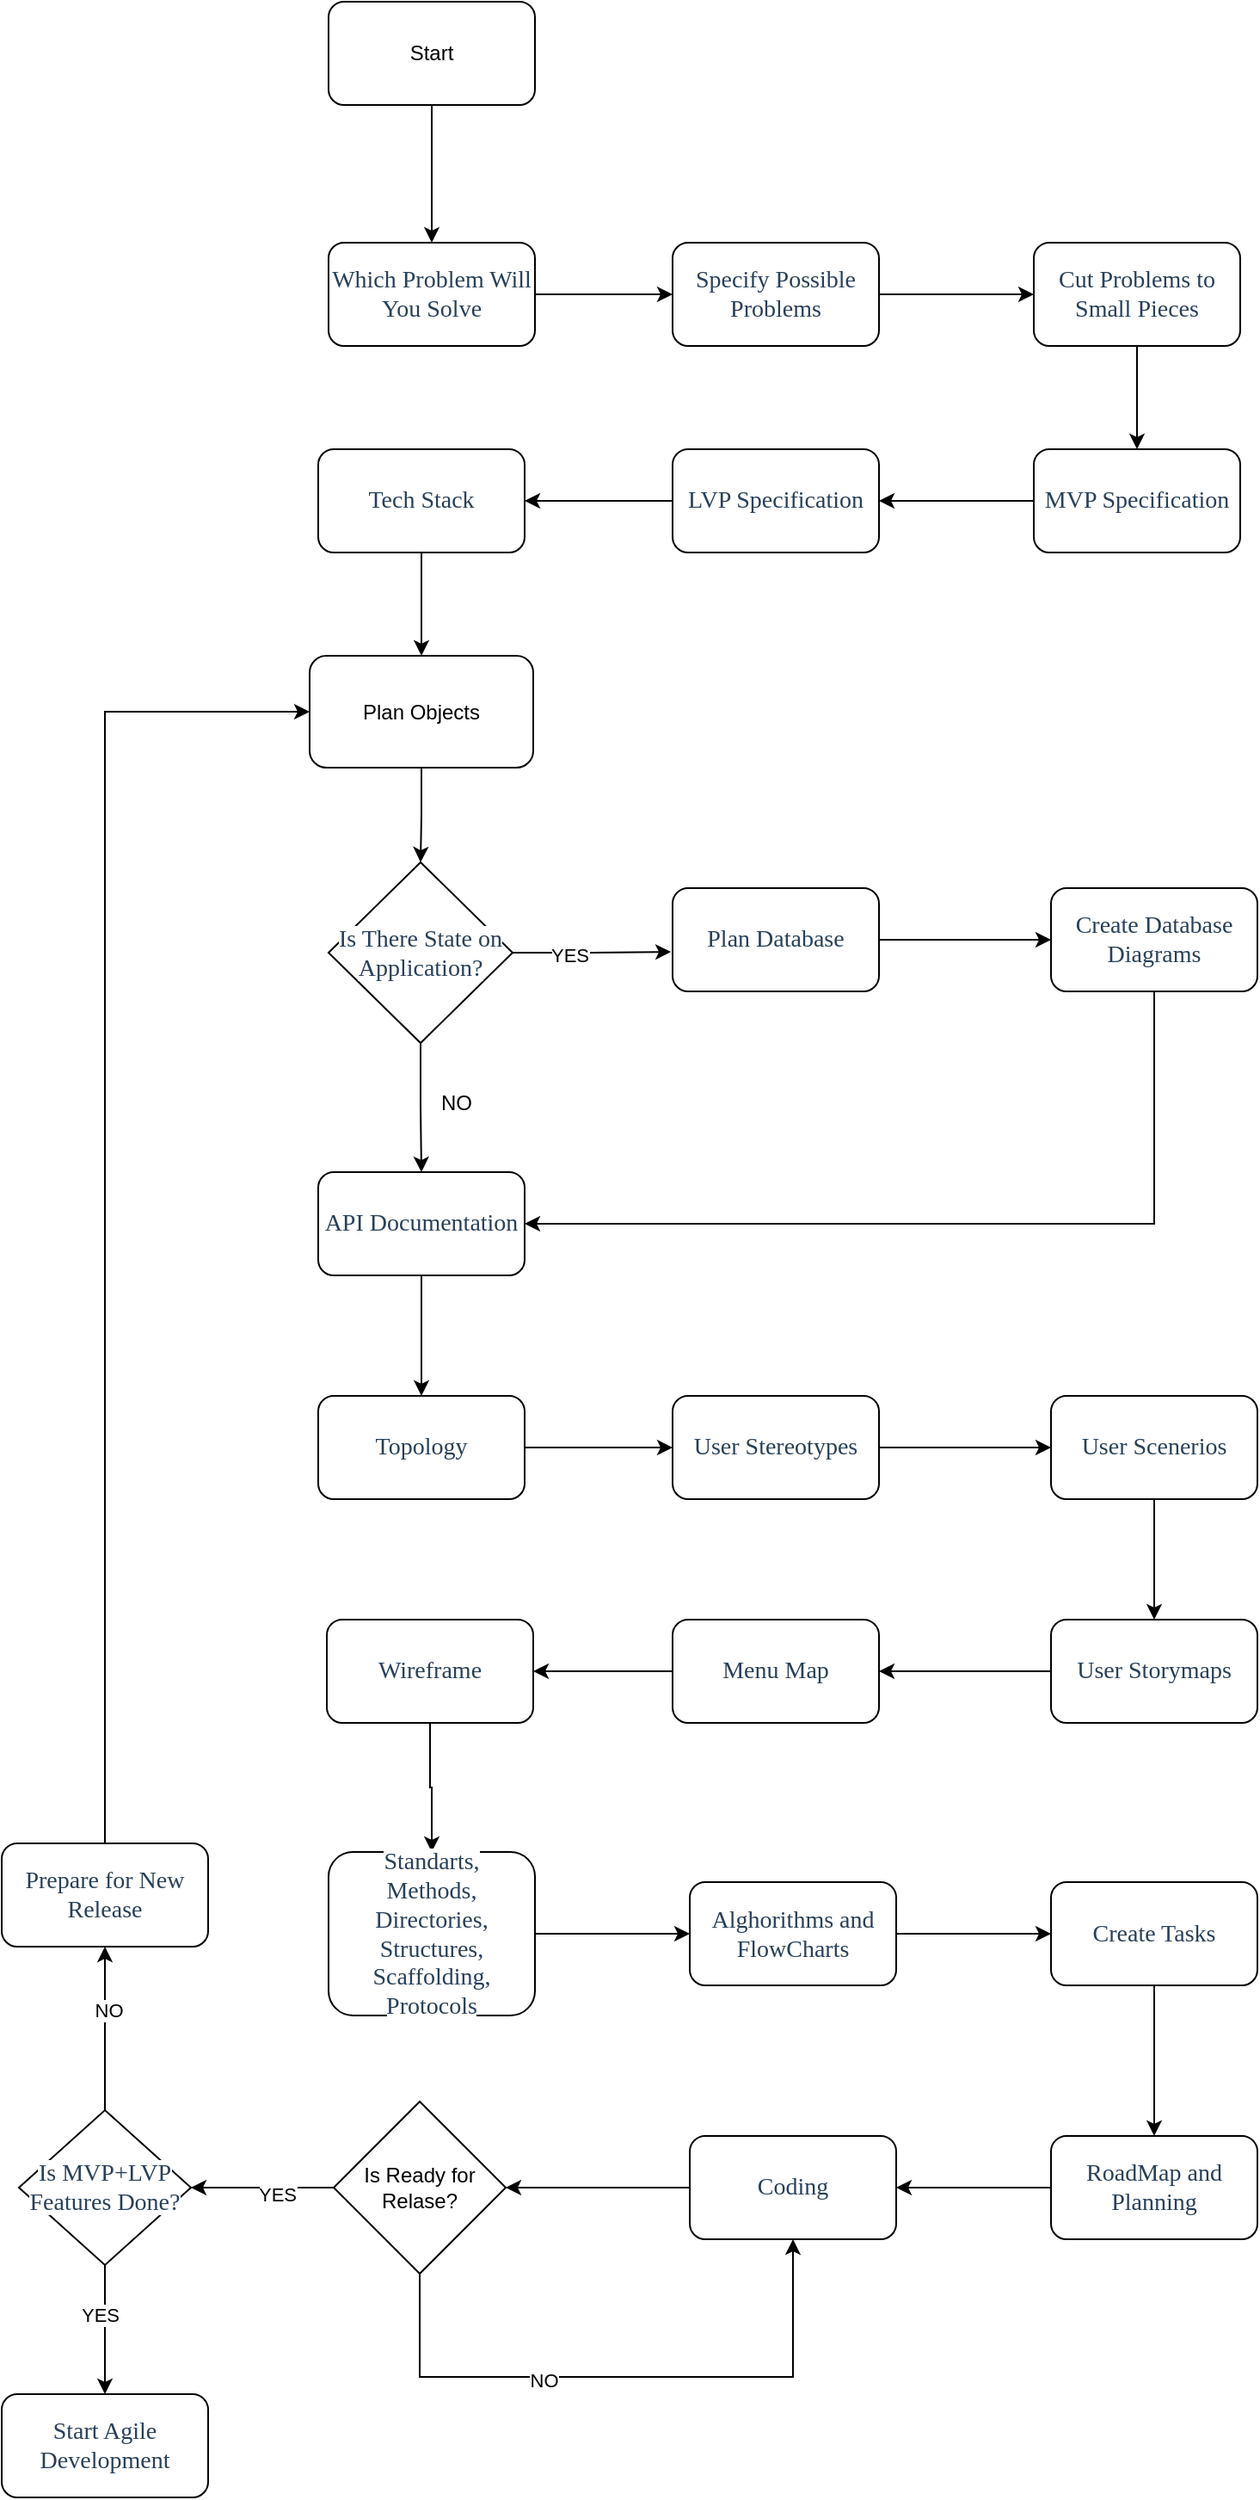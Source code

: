 <mxfile version="14.1.4" type="device"><diagram id="2FKRzAy_Ixd5CR62o1IC" name="Page-1"><mxGraphModel dx="1100" dy="430" grid="1" gridSize="10" guides="1" tooltips="1" connect="1" arrows="1" fold="1" page="1" pageScale="1" pageWidth="827" pageHeight="1169" math="0" shadow="0"><root><mxCell id="0"/><mxCell id="1" parent="0"/><mxCell id="s5dbRzbyUjPyNKxN4lOW-12" style="edgeStyle=orthogonalEdgeStyle;rounded=0;orthogonalLoop=1;jettySize=auto;html=1;" parent="1" source="s5dbRzbyUjPyNKxN4lOW-1" target="s5dbRzbyUjPyNKxN4lOW-2" edge="1"><mxGeometry relative="1" as="geometry"/></mxCell><mxCell id="s5dbRzbyUjPyNKxN4lOW-1" value="Start" style="rounded=1;whiteSpace=wrap;html=1;" parent="1" vertex="1"><mxGeometry x="360" y="220" width="120" height="60" as="geometry"/></mxCell><mxCell id="s5dbRzbyUjPyNKxN4lOW-13" style="edgeStyle=orthogonalEdgeStyle;rounded=0;orthogonalLoop=1;jettySize=auto;html=1;entryX=0;entryY=0.5;entryDx=0;entryDy=0;" parent="1" source="s5dbRzbyUjPyNKxN4lOW-2" target="s5dbRzbyUjPyNKxN4lOW-3" edge="1"><mxGeometry relative="1" as="geometry"/></mxCell><mxCell id="s5dbRzbyUjPyNKxN4lOW-2" value="&lt;span style=&quot;color: rgb(40 , 64 , 89) ; font-family: &amp;#34;cerebri sans&amp;#34; ; font-size: 14px ; background-color: rgb(255 , 255 , 255)&quot;&gt;Which Problem Will You Solve&lt;/span&gt;" style="rounded=1;whiteSpace=wrap;html=1;" parent="1" vertex="1"><mxGeometry x="360" y="360" width="120" height="60" as="geometry"/></mxCell><mxCell id="s5dbRzbyUjPyNKxN4lOW-14" style="edgeStyle=orthogonalEdgeStyle;rounded=0;orthogonalLoop=1;jettySize=auto;html=1;entryX=0;entryY=0.5;entryDx=0;entryDy=0;" parent="1" source="s5dbRzbyUjPyNKxN4lOW-3" target="s5dbRzbyUjPyNKxN4lOW-4" edge="1"><mxGeometry relative="1" as="geometry"/></mxCell><mxCell id="s5dbRzbyUjPyNKxN4lOW-3" value="&lt;span style=&quot;color: rgb(40 , 64 , 89) ; font-family: &amp;#34;cerebri sans&amp;#34; ; font-size: 14px ; background-color: rgb(255 , 255 , 255)&quot;&gt;Specify Possible Problems&lt;/span&gt;" style="rounded=1;whiteSpace=wrap;html=1;" parent="1" vertex="1"><mxGeometry x="560" y="360" width="120" height="60" as="geometry"/></mxCell><mxCell id="s5dbRzbyUjPyNKxN4lOW-15" style="edgeStyle=orthogonalEdgeStyle;rounded=0;orthogonalLoop=1;jettySize=auto;html=1;entryX=0.5;entryY=0;entryDx=0;entryDy=0;" parent="1" source="s5dbRzbyUjPyNKxN4lOW-4" target="s5dbRzbyUjPyNKxN4lOW-5" edge="1"><mxGeometry relative="1" as="geometry"/></mxCell><mxCell id="s5dbRzbyUjPyNKxN4lOW-4" value="&lt;span style=&quot;color: rgb(40 , 64 , 89) ; font-family: &amp;#34;cerebri sans&amp;#34; ; font-size: 14px ; background-color: rgb(255 , 255 , 255)&quot;&gt;Cut Problems to Small Pieces&lt;/span&gt;" style="rounded=1;whiteSpace=wrap;html=1;" parent="1" vertex="1"><mxGeometry x="770" y="360" width="120" height="60" as="geometry"/></mxCell><mxCell id="s5dbRzbyUjPyNKxN4lOW-16" style="edgeStyle=orthogonalEdgeStyle;rounded=0;orthogonalLoop=1;jettySize=auto;html=1;entryX=1;entryY=0.5;entryDx=0;entryDy=0;" parent="1" source="s5dbRzbyUjPyNKxN4lOW-5" target="s5dbRzbyUjPyNKxN4lOW-6" edge="1"><mxGeometry relative="1" as="geometry"/></mxCell><mxCell id="s5dbRzbyUjPyNKxN4lOW-5" value="&lt;span style=&quot;color: rgb(40 , 64 , 89) ; font-family: &amp;#34;cerebri sans&amp;#34; ; font-size: 14px ; background-color: rgb(255 , 255 , 255)&quot;&gt;MVP Specification&lt;/span&gt;" style="rounded=1;whiteSpace=wrap;html=1;" parent="1" vertex="1"><mxGeometry x="770" y="480" width="120" height="60" as="geometry"/></mxCell><mxCell id="s5dbRzbyUjPyNKxN4lOW-17" style="edgeStyle=orthogonalEdgeStyle;rounded=0;orthogonalLoop=1;jettySize=auto;html=1;entryX=1;entryY=0.5;entryDx=0;entryDy=0;" parent="1" source="s5dbRzbyUjPyNKxN4lOW-6" target="s5dbRzbyUjPyNKxN4lOW-7" edge="1"><mxGeometry relative="1" as="geometry"/></mxCell><mxCell id="s5dbRzbyUjPyNKxN4lOW-6" value="&lt;span style=&quot;color: rgb(40 , 64 , 89) ; font-family: &amp;#34;cerebri sans&amp;#34; ; font-size: 14px ; background-color: rgb(255 , 255 , 255)&quot;&gt;LVP Specification&lt;/span&gt;" style="rounded=1;whiteSpace=wrap;html=1;" parent="1" vertex="1"><mxGeometry x="560" y="480" width="120" height="60" as="geometry"/></mxCell><mxCell id="s5dbRzbyUjPyNKxN4lOW-22" style="edgeStyle=orthogonalEdgeStyle;rounded=0;orthogonalLoop=1;jettySize=auto;html=1;entryX=0.5;entryY=0;entryDx=0;entryDy=0;" parent="1" source="s5dbRzbyUjPyNKxN4lOW-7" target="s5dbRzbyUjPyNKxN4lOW-11" edge="1"><mxGeometry relative="1" as="geometry"/></mxCell><mxCell id="s5dbRzbyUjPyNKxN4lOW-7" value="&lt;span style=&quot;color: rgb(40 , 64 , 89) ; font-family: &amp;#34;cerebri sans&amp;#34; ; font-size: 14px ; background-color: rgb(255 , 255 , 255)&quot;&gt;Tech Stack&lt;/span&gt;" style="rounded=1;whiteSpace=wrap;html=1;" parent="1" vertex="1"><mxGeometry x="354" y="480" width="120" height="60" as="geometry"/></mxCell><mxCell id="s5dbRzbyUjPyNKxN4lOW-19" style="edgeStyle=orthogonalEdgeStyle;rounded=0;orthogonalLoop=1;jettySize=auto;html=1;entryX=-0.008;entryY=0.617;entryDx=0;entryDy=0;entryPerimeter=0;" parent="1" source="s5dbRzbyUjPyNKxN4lOW-8" target="s5dbRzbyUjPyNKxN4lOW-9" edge="1"><mxGeometry relative="1" as="geometry"/></mxCell><mxCell id="s5dbRzbyUjPyNKxN4lOW-21" value="YES" style="edgeLabel;html=1;align=center;verticalAlign=middle;resizable=0;points=[];" parent="s5dbRzbyUjPyNKxN4lOW-19" vertex="1" connectable="0"><mxGeometry x="-0.287" relative="1" as="geometry"><mxPoint y="1" as="offset"/></mxGeometry></mxCell><object label="" NO="" id="s5dbRzbyUjPyNKxN4lOW-27"><mxCell style="edgeStyle=orthogonalEdgeStyle;rounded=0;orthogonalLoop=1;jettySize=auto;html=1;entryX=0.5;entryY=0;entryDx=0;entryDy=0;" parent="1" source="s5dbRzbyUjPyNKxN4lOW-8" target="s5dbRzbyUjPyNKxN4lOW-24" edge="1"><mxGeometry relative="1" as="geometry"/></mxCell></object><mxCell id="s5dbRzbyUjPyNKxN4lOW-8" value="&lt;span style=&quot;color: rgb(40 , 64 , 89) ; font-family: &amp;#34;cerebri sans&amp;#34; ; font-size: 14px ; background-color: rgb(255 , 255 , 255)&quot;&gt;Is There State on Application?&lt;/span&gt;" style="rhombus;whiteSpace=wrap;html=1;" parent="1" vertex="1"><mxGeometry x="360" y="720" width="107" height="105" as="geometry"/></mxCell><mxCell id="s5dbRzbyUjPyNKxN4lOW-20" style="edgeStyle=orthogonalEdgeStyle;rounded=0;orthogonalLoop=1;jettySize=auto;html=1;entryX=0;entryY=0.5;entryDx=0;entryDy=0;" parent="1" source="s5dbRzbyUjPyNKxN4lOW-9" target="s5dbRzbyUjPyNKxN4lOW-10" edge="1"><mxGeometry relative="1" as="geometry"/></mxCell><mxCell id="s5dbRzbyUjPyNKxN4lOW-9" value="&lt;span style=&quot;color: rgb(40 , 64 , 89) ; font-family: &amp;#34;cerebri sans&amp;#34; ; font-size: 14px ; background-color: rgb(255 , 255 , 255)&quot;&gt;Plan Database&lt;/span&gt;" style="rounded=1;whiteSpace=wrap;html=1;" parent="1" vertex="1"><mxGeometry x="560" y="735" width="120" height="60" as="geometry"/></mxCell><mxCell id="s5dbRzbyUjPyNKxN4lOW-25" style="edgeStyle=orthogonalEdgeStyle;rounded=0;orthogonalLoop=1;jettySize=auto;html=1;entryX=1;entryY=0.5;entryDx=0;entryDy=0;" parent="1" source="s5dbRzbyUjPyNKxN4lOW-10" target="s5dbRzbyUjPyNKxN4lOW-24" edge="1"><mxGeometry relative="1" as="geometry"><Array as="points"><mxPoint x="840" y="930"/></Array></mxGeometry></mxCell><mxCell id="s5dbRzbyUjPyNKxN4lOW-10" value="&lt;span style=&quot;color: rgb(40 , 64 , 89) ; font-family: &amp;#34;cerebri sans&amp;#34; ; font-size: 14px ; background-color: rgb(255 , 255 , 255)&quot;&gt;Create Database Diagrams&lt;/span&gt;" style="rounded=1;whiteSpace=wrap;html=1;" parent="1" vertex="1"><mxGeometry x="780" y="735" width="120" height="60" as="geometry"/></mxCell><mxCell id="s5dbRzbyUjPyNKxN4lOW-23" style="edgeStyle=orthogonalEdgeStyle;rounded=0;orthogonalLoop=1;jettySize=auto;html=1;entryX=0.5;entryY=0;entryDx=0;entryDy=0;" parent="1" source="s5dbRzbyUjPyNKxN4lOW-11" target="s5dbRzbyUjPyNKxN4lOW-8" edge="1"><mxGeometry relative="1" as="geometry"/></mxCell><mxCell id="s5dbRzbyUjPyNKxN4lOW-11" value="Plan Objects" style="rounded=1;whiteSpace=wrap;html=1;" parent="1" vertex="1"><mxGeometry x="349" y="600" width="130" height="65" as="geometry"/></mxCell><mxCell id="s5dbRzbyUjPyNKxN4lOW-30" style="edgeStyle=orthogonalEdgeStyle;rounded=0;orthogonalLoop=1;jettySize=auto;html=1;entryX=0.5;entryY=0;entryDx=0;entryDy=0;" parent="1" source="s5dbRzbyUjPyNKxN4lOW-24" target="s5dbRzbyUjPyNKxN4lOW-29" edge="1"><mxGeometry relative="1" as="geometry"/></mxCell><mxCell id="s5dbRzbyUjPyNKxN4lOW-24" value="&lt;font color=&quot;#284059&quot; face=&quot;cerebri sans&quot;&gt;&lt;span style=&quot;font-size: 14px ; background-color: rgb(255 , 255 , 255)&quot;&gt;API Documentation&lt;/span&gt;&lt;/font&gt;" style="rounded=1;whiteSpace=wrap;html=1;" parent="1" vertex="1"><mxGeometry x="354" y="900" width="120" height="60" as="geometry"/></mxCell><mxCell id="s5dbRzbyUjPyNKxN4lOW-28" value="NO" style="text;html=1;resizable=0;autosize=1;align=center;verticalAlign=middle;points=[];fillColor=none;strokeColor=none;rounded=0;" parent="1" vertex="1"><mxGeometry x="419" y="850" width="30" height="20" as="geometry"/></mxCell><mxCell id="s5dbRzbyUjPyNKxN4lOW-32" style="edgeStyle=orthogonalEdgeStyle;rounded=0;orthogonalLoop=1;jettySize=auto;html=1;entryX=0;entryY=0.5;entryDx=0;entryDy=0;" parent="1" source="s5dbRzbyUjPyNKxN4lOW-29" target="s5dbRzbyUjPyNKxN4lOW-31" edge="1"><mxGeometry relative="1" as="geometry"/></mxCell><mxCell id="s5dbRzbyUjPyNKxN4lOW-29" value="&lt;font color=&quot;#284059&quot; face=&quot;cerebri sans&quot;&gt;&lt;span style=&quot;font-size: 14px ; background-color: rgb(255 , 255 , 255)&quot;&gt;Topology&lt;/span&gt;&lt;/font&gt;" style="rounded=1;whiteSpace=wrap;html=1;" parent="1" vertex="1"><mxGeometry x="354" y="1030" width="120" height="60" as="geometry"/></mxCell><mxCell id="s5dbRzbyUjPyNKxN4lOW-34" style="edgeStyle=orthogonalEdgeStyle;rounded=0;orthogonalLoop=1;jettySize=auto;html=1;entryX=0;entryY=0.5;entryDx=0;entryDy=0;" parent="1" source="s5dbRzbyUjPyNKxN4lOW-31" target="s5dbRzbyUjPyNKxN4lOW-33" edge="1"><mxGeometry relative="1" as="geometry"/></mxCell><mxCell id="s5dbRzbyUjPyNKxN4lOW-31" value="&lt;font color=&quot;#284059&quot; face=&quot;cerebri sans&quot;&gt;&lt;span style=&quot;font-size: 14px ; background-color: rgb(255 , 255 , 255)&quot;&gt;User Stereotypes&lt;/span&gt;&lt;/font&gt;" style="rounded=1;whiteSpace=wrap;html=1;" parent="1" vertex="1"><mxGeometry x="560" y="1030" width="120" height="60" as="geometry"/></mxCell><mxCell id="s5dbRzbyUjPyNKxN4lOW-35" style="edgeStyle=orthogonalEdgeStyle;rounded=0;orthogonalLoop=1;jettySize=auto;html=1;" parent="1" source="s5dbRzbyUjPyNKxN4lOW-33" edge="1"><mxGeometry relative="1" as="geometry"><mxPoint x="840" y="1160" as="targetPoint"/></mxGeometry></mxCell><mxCell id="s5dbRzbyUjPyNKxN4lOW-33" value="&lt;font color=&quot;#284059&quot; face=&quot;cerebri sans&quot;&gt;&lt;span style=&quot;font-size: 14px ; background-color: rgb(255 , 255 , 255)&quot;&gt;User Scenerios&lt;/span&gt;&lt;/font&gt;" style="rounded=1;whiteSpace=wrap;html=1;" parent="1" vertex="1"><mxGeometry x="780" y="1030" width="120" height="60" as="geometry"/></mxCell><mxCell id="s5dbRzbyUjPyNKxN4lOW-38" style="edgeStyle=orthogonalEdgeStyle;rounded=0;orthogonalLoop=1;jettySize=auto;html=1;" parent="1" source="s5dbRzbyUjPyNKxN4lOW-36" target="s5dbRzbyUjPyNKxN4lOW-37" edge="1"><mxGeometry relative="1" as="geometry"/></mxCell><mxCell id="s5dbRzbyUjPyNKxN4lOW-36" value="&lt;font color=&quot;#284059&quot; face=&quot;cerebri sans&quot;&gt;&lt;span style=&quot;font-size: 14px ; background-color: rgb(255 , 255 , 255)&quot;&gt;User Storymaps&lt;/span&gt;&lt;/font&gt;" style="rounded=1;whiteSpace=wrap;html=1;" parent="1" vertex="1"><mxGeometry x="780" y="1160" width="120" height="60" as="geometry"/></mxCell><mxCell id="s5dbRzbyUjPyNKxN4lOW-40" style="edgeStyle=orthogonalEdgeStyle;rounded=0;orthogonalLoop=1;jettySize=auto;html=1;entryX=1;entryY=0.5;entryDx=0;entryDy=0;" parent="1" source="s5dbRzbyUjPyNKxN4lOW-37" target="s5dbRzbyUjPyNKxN4lOW-39" edge="1"><mxGeometry relative="1" as="geometry"/></mxCell><mxCell id="s5dbRzbyUjPyNKxN4lOW-37" value="&lt;font color=&quot;#284059&quot; face=&quot;cerebri sans&quot;&gt;&lt;span style=&quot;font-size: 14px ; background-color: rgb(255 , 255 , 255)&quot;&gt;Menu Map&lt;/span&gt;&lt;/font&gt;" style="rounded=1;whiteSpace=wrap;html=1;" parent="1" vertex="1"><mxGeometry x="560" y="1160" width="120" height="60" as="geometry"/></mxCell><mxCell id="s5dbRzbyUjPyNKxN4lOW-42" style="edgeStyle=orthogonalEdgeStyle;rounded=0;orthogonalLoop=1;jettySize=auto;html=1;entryX=0.5;entryY=0;entryDx=0;entryDy=0;" parent="1" source="s5dbRzbyUjPyNKxN4lOW-39" target="s5dbRzbyUjPyNKxN4lOW-41" edge="1"><mxGeometry relative="1" as="geometry"/></mxCell><mxCell id="s5dbRzbyUjPyNKxN4lOW-39" value="&lt;font color=&quot;#284059&quot; face=&quot;cerebri sans&quot;&gt;&lt;span style=&quot;font-size: 14px ; background-color: rgb(255 , 255 , 255)&quot;&gt;Wireframe&lt;/span&gt;&lt;/font&gt;" style="rounded=1;whiteSpace=wrap;html=1;" parent="1" vertex="1"><mxGeometry x="359" y="1160" width="120" height="60" as="geometry"/></mxCell><mxCell id="s5dbRzbyUjPyNKxN4lOW-44" style="edgeStyle=orthogonalEdgeStyle;rounded=0;orthogonalLoop=1;jettySize=auto;html=1;entryX=0;entryY=0.5;entryDx=0;entryDy=0;" parent="1" source="s5dbRzbyUjPyNKxN4lOW-41" target="s5dbRzbyUjPyNKxN4lOW-43" edge="1"><mxGeometry relative="1" as="geometry"/></mxCell><mxCell id="s5dbRzbyUjPyNKxN4lOW-41" value="&lt;font color=&quot;#284059&quot; face=&quot;cerebri sans&quot;&gt;&lt;span style=&quot;font-size: 14px ; background-color: rgb(255 , 255 , 255)&quot;&gt;Standarts,&lt;br&gt;Methods,&lt;br&gt;Directories,&lt;br&gt;Structures,&lt;br&gt;Scaffolding,&lt;br&gt;Protocols&lt;br&gt;&lt;/span&gt;&lt;/font&gt;" style="rounded=1;whiteSpace=wrap;html=1;" parent="1" vertex="1"><mxGeometry x="360" y="1295" width="120" height="95" as="geometry"/></mxCell><mxCell id="s5dbRzbyUjPyNKxN4lOW-46" style="edgeStyle=orthogonalEdgeStyle;rounded=0;orthogonalLoop=1;jettySize=auto;html=1;" parent="1" source="s5dbRzbyUjPyNKxN4lOW-43" target="s5dbRzbyUjPyNKxN4lOW-45" edge="1"><mxGeometry relative="1" as="geometry"/></mxCell><mxCell id="s5dbRzbyUjPyNKxN4lOW-43" value="&lt;font color=&quot;#284059&quot; face=&quot;cerebri sans&quot;&gt;&lt;span style=&quot;font-size: 14px ; background-color: rgb(255 , 255 , 255)&quot;&gt;Alghorithms and FlowCharts&lt;/span&gt;&lt;/font&gt;" style="rounded=1;whiteSpace=wrap;html=1;" parent="1" vertex="1"><mxGeometry x="570" y="1312.5" width="120" height="60" as="geometry"/></mxCell><mxCell id="s5dbRzbyUjPyNKxN4lOW-48" style="edgeStyle=orthogonalEdgeStyle;rounded=0;orthogonalLoop=1;jettySize=auto;html=1;entryX=0.5;entryY=0;entryDx=0;entryDy=0;" parent="1" source="s5dbRzbyUjPyNKxN4lOW-45" target="s5dbRzbyUjPyNKxN4lOW-47" edge="1"><mxGeometry relative="1" as="geometry"/></mxCell><mxCell id="s5dbRzbyUjPyNKxN4lOW-45" value="&lt;font color=&quot;#284059&quot; face=&quot;cerebri sans&quot;&gt;&lt;span style=&quot;font-size: 14px ; background-color: rgb(255 , 255 , 255)&quot;&gt;Create Tasks&lt;/span&gt;&lt;/font&gt;" style="rounded=1;whiteSpace=wrap;html=1;" parent="1" vertex="1"><mxGeometry x="780" y="1312.5" width="120" height="60" as="geometry"/></mxCell><mxCell id="s5dbRzbyUjPyNKxN4lOW-50" style="edgeStyle=orthogonalEdgeStyle;rounded=0;orthogonalLoop=1;jettySize=auto;html=1;entryX=1;entryY=0.5;entryDx=0;entryDy=0;" parent="1" source="s5dbRzbyUjPyNKxN4lOW-47" target="s5dbRzbyUjPyNKxN4lOW-49" edge="1"><mxGeometry relative="1" as="geometry"/></mxCell><mxCell id="s5dbRzbyUjPyNKxN4lOW-47" value="&lt;font color=&quot;#284059&quot; face=&quot;cerebri sans&quot;&gt;&lt;span style=&quot;font-size: 14px ; background-color: rgb(255 , 255 , 255)&quot;&gt;RoadMap and Planning&lt;/span&gt;&lt;/font&gt;" style="rounded=1;whiteSpace=wrap;html=1;" parent="1" vertex="1"><mxGeometry x="780" y="1460" width="120" height="60" as="geometry"/></mxCell><mxCell id="s5dbRzbyUjPyNKxN4lOW-53" style="edgeStyle=orthogonalEdgeStyle;rounded=0;orthogonalLoop=1;jettySize=auto;html=1;entryX=1;entryY=0.5;entryDx=0;entryDy=0;" parent="1" source="s5dbRzbyUjPyNKxN4lOW-49" target="s5dbRzbyUjPyNKxN4lOW-52" edge="1"><mxGeometry relative="1" as="geometry"/></mxCell><mxCell id="s5dbRzbyUjPyNKxN4lOW-49" value="&lt;font color=&quot;#284059&quot; face=&quot;cerebri sans&quot;&gt;&lt;span style=&quot;font-size: 14px ; background-color: rgb(255 , 255 , 255)&quot;&gt;Coding&lt;/span&gt;&lt;/font&gt;" style="rounded=1;whiteSpace=wrap;html=1;" parent="1" vertex="1"><mxGeometry x="570" y="1460" width="120" height="60" as="geometry"/></mxCell><mxCell id="Z35xWnWgksfpnpUtIO0R-2" style="edgeStyle=orthogonalEdgeStyle;rounded=0;orthogonalLoop=1;jettySize=auto;html=1;entryX=0.5;entryY=1;entryDx=0;entryDy=0;" edge="1" parent="1" source="s5dbRzbyUjPyNKxN4lOW-52" target="s5dbRzbyUjPyNKxN4lOW-49"><mxGeometry relative="1" as="geometry"><Array as="points"><mxPoint x="413" y="1600"/><mxPoint x="630" y="1600"/></Array></mxGeometry></mxCell><mxCell id="Z35xWnWgksfpnpUtIO0R-4" value="NO" style="edgeLabel;html=1;align=center;verticalAlign=middle;resizable=0;points=[];" vertex="1" connectable="0" parent="Z35xWnWgksfpnpUtIO0R-2"><mxGeometry x="-0.261" y="-2" relative="1" as="geometry"><mxPoint as="offset"/></mxGeometry></mxCell><mxCell id="Z35xWnWgksfpnpUtIO0R-3" style="edgeStyle=orthogonalEdgeStyle;rounded=0;orthogonalLoop=1;jettySize=auto;html=1;" edge="1" parent="1" source="s5dbRzbyUjPyNKxN4lOW-52"><mxGeometry relative="1" as="geometry"><mxPoint x="280" y="1490" as="targetPoint"/></mxGeometry></mxCell><mxCell id="Z35xWnWgksfpnpUtIO0R-5" value="YES" style="edgeLabel;html=1;align=center;verticalAlign=middle;resizable=0;points=[];" vertex="1" connectable="0" parent="Z35xWnWgksfpnpUtIO0R-3"><mxGeometry x="-0.204" y="4" relative="1" as="geometry"><mxPoint as="offset"/></mxGeometry></mxCell><mxCell id="s5dbRzbyUjPyNKxN4lOW-52" value="Is Ready for Relase?" style="rhombus;whiteSpace=wrap;html=1;" parent="1" vertex="1"><mxGeometry x="363" y="1440" width="100" height="100" as="geometry"/></mxCell><mxCell id="Z35xWnWgksfpnpUtIO0R-11" style="edgeStyle=orthogonalEdgeStyle;rounded=0;orthogonalLoop=1;jettySize=auto;html=1;entryX=0;entryY=0.5;entryDx=0;entryDy=0;exitX=0.5;exitY=0;exitDx=0;exitDy=0;" edge="1" parent="1" source="Z35xWnWgksfpnpUtIO0R-1" target="s5dbRzbyUjPyNKxN4lOW-11"><mxGeometry relative="1" as="geometry"/></mxCell><mxCell id="Z35xWnWgksfpnpUtIO0R-1" value="&lt;font color=&quot;#284059&quot; face=&quot;cerebri sans&quot;&gt;&lt;span style=&quot;font-size: 14px ; background-color: rgb(255 , 255 , 255)&quot;&gt;Prepare for New Release&lt;/span&gt;&lt;/font&gt;" style="rounded=1;whiteSpace=wrap;html=1;" vertex="1" parent="1"><mxGeometry x="170" y="1290" width="120" height="60" as="geometry"/></mxCell><mxCell id="Z35xWnWgksfpnpUtIO0R-7" style="edgeStyle=orthogonalEdgeStyle;rounded=0;orthogonalLoop=1;jettySize=auto;html=1;entryX=0.5;entryY=1;entryDx=0;entryDy=0;" edge="1" parent="1" source="Z35xWnWgksfpnpUtIO0R-6" target="Z35xWnWgksfpnpUtIO0R-1"><mxGeometry relative="1" as="geometry"/></mxCell><mxCell id="Z35xWnWgksfpnpUtIO0R-9" value="NO" style="edgeLabel;html=1;align=center;verticalAlign=middle;resizable=0;points=[];" vertex="1" connectable="0" parent="Z35xWnWgksfpnpUtIO0R-7"><mxGeometry x="0.221" y="-2" relative="1" as="geometry"><mxPoint as="offset"/></mxGeometry></mxCell><mxCell id="Z35xWnWgksfpnpUtIO0R-10" style="edgeStyle=orthogonalEdgeStyle;rounded=0;orthogonalLoop=1;jettySize=auto;html=1;" edge="1" parent="1" source="Z35xWnWgksfpnpUtIO0R-6" target="Z35xWnWgksfpnpUtIO0R-8"><mxGeometry relative="1" as="geometry"/></mxCell><mxCell id="Z35xWnWgksfpnpUtIO0R-6" value="&lt;span style=&quot;color: rgb(40 , 64 , 89) ; font-family: &amp;#34;cerebri sans&amp;#34; ; font-size: 14px ; background-color: rgb(255 , 255 , 255)&quot;&gt;Is MVP+LVP Features Done?&lt;/span&gt;" style="rhombus;whiteSpace=wrap;html=1;" vertex="1" parent="1"><mxGeometry x="180" y="1445" width="100" height="90" as="geometry"/></mxCell><mxCell id="Z35xWnWgksfpnpUtIO0R-8" value="&lt;font color=&quot;#284059&quot; face=&quot;cerebri sans&quot;&gt;&lt;span style=&quot;font-size: 14px ; background-color: rgb(255 , 255 , 255)&quot;&gt;Start Agile Development&lt;/span&gt;&lt;/font&gt;" style="rounded=1;whiteSpace=wrap;html=1;" vertex="1" parent="1"><mxGeometry x="170" y="1610" width="120" height="60" as="geometry"/></mxCell><mxCell id="Z35xWnWgksfpnpUtIO0R-12" value="YES" style="edgeLabel;html=1;align=center;verticalAlign=middle;resizable=0;points=[];" vertex="1" connectable="0" parent="1"><mxGeometry x="210.0" y="1409.997" as="geometry"><mxPoint x="17" y="154" as="offset"/></mxGeometry></mxCell></root></mxGraphModel></diagram></mxfile>